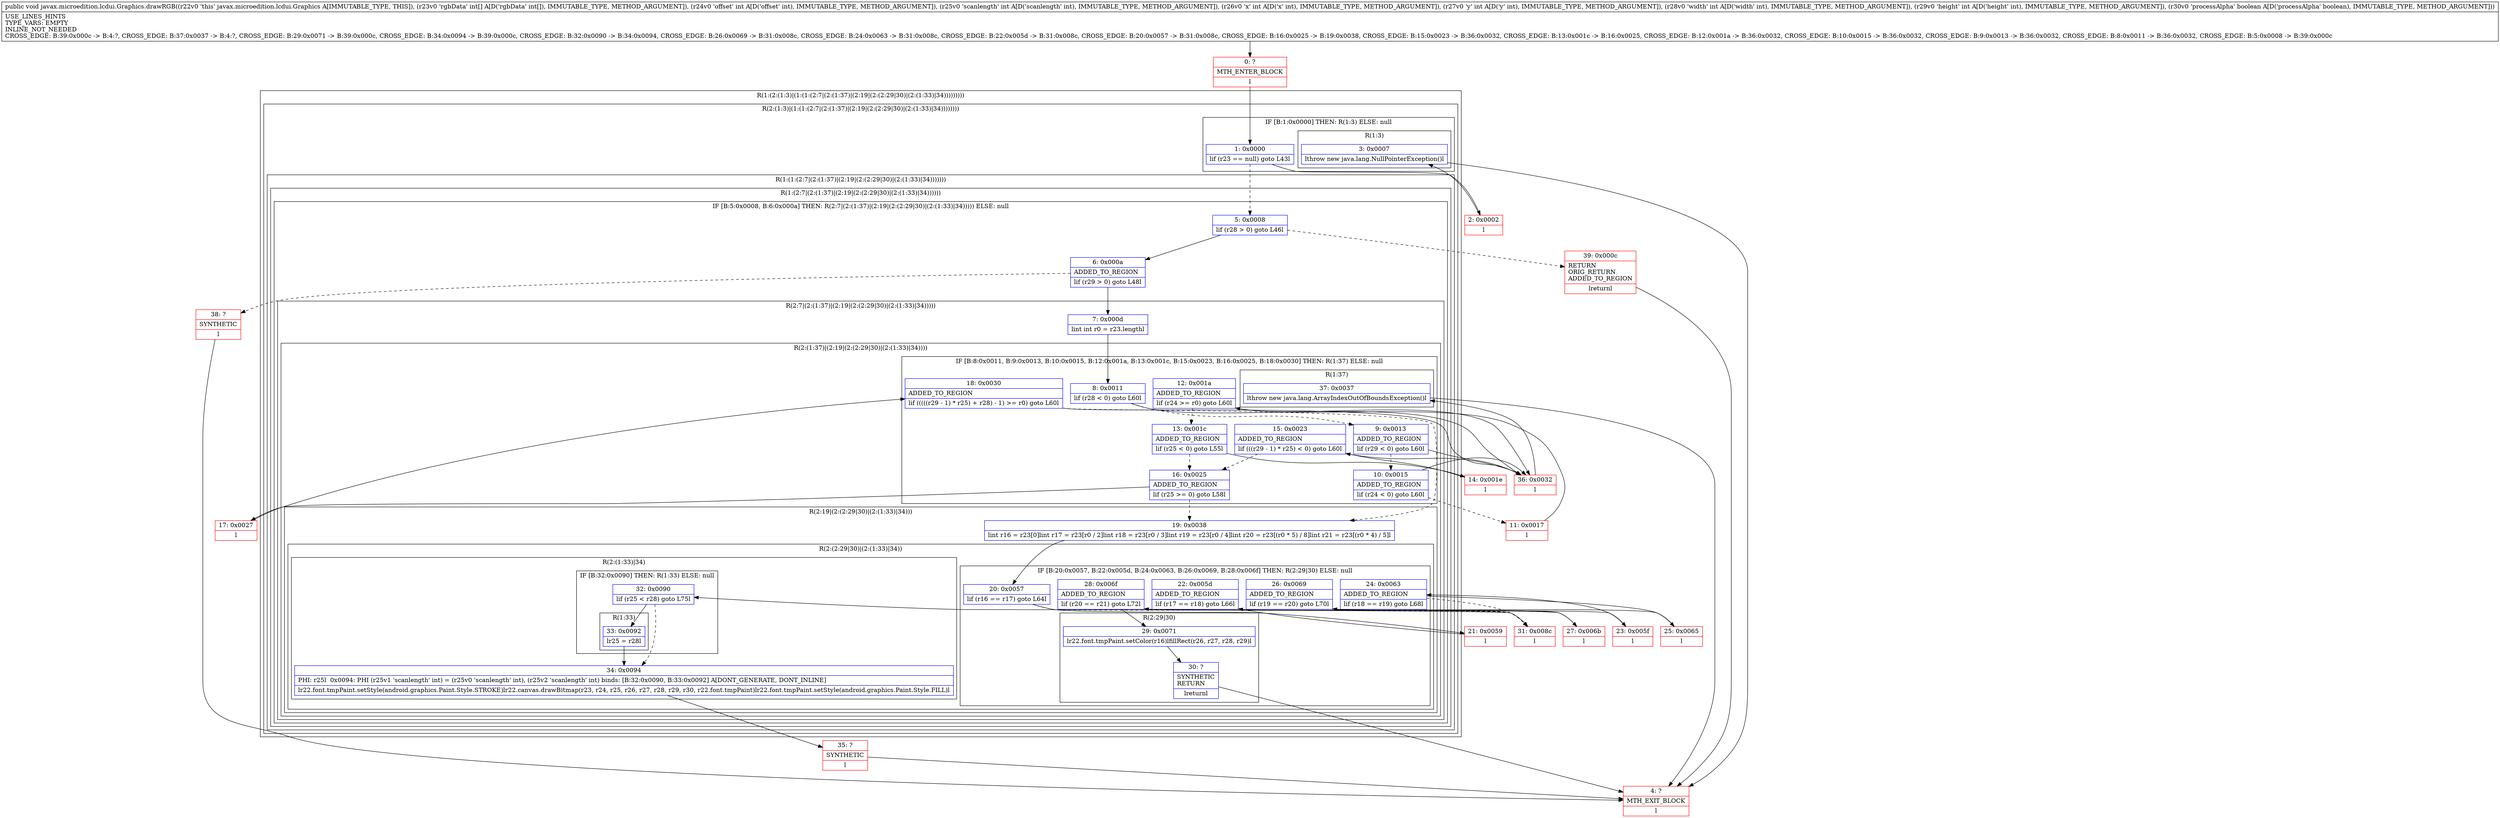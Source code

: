 digraph "CFG forjavax.microedition.lcdui.Graphics.drawRGB([IIIIIIIZ)V" {
subgraph cluster_Region_921634498 {
label = "R(1:(2:(1:3)|(1:(1:(2:7|(2:(1:37)|(2:19|(2:(2:29|30)|(2:(1:33)|34)))))))))";
node [shape=record,color=blue];
subgraph cluster_Region_1359695210 {
label = "R(2:(1:3)|(1:(1:(2:7|(2:(1:37)|(2:19|(2:(2:29|30)|(2:(1:33)|34))))))))";
node [shape=record,color=blue];
subgraph cluster_IfRegion_1299053058 {
label = "IF [B:1:0x0000] THEN: R(1:3) ELSE: null";
node [shape=record,color=blue];
Node_1 [shape=record,label="{1\:\ 0x0000|lif (r23 == null) goto L43l}"];
subgraph cluster_Region_116633462 {
label = "R(1:3)";
node [shape=record,color=blue];
Node_3 [shape=record,label="{3\:\ 0x0007|lthrow new java.lang.NullPointerException()l}"];
}
}
subgraph cluster_Region_1214541948 {
label = "R(1:(1:(2:7|(2:(1:37)|(2:19|(2:(2:29|30)|(2:(1:33)|34)))))))";
node [shape=record,color=blue];
subgraph cluster_Region_1133450247 {
label = "R(1:(2:7|(2:(1:37)|(2:19|(2:(2:29|30)|(2:(1:33)|34))))))";
node [shape=record,color=blue];
subgraph cluster_IfRegion_1636846494 {
label = "IF [B:5:0x0008, B:6:0x000a] THEN: R(2:7|(2:(1:37)|(2:19|(2:(2:29|30)|(2:(1:33)|34))))) ELSE: null";
node [shape=record,color=blue];
Node_5 [shape=record,label="{5\:\ 0x0008|lif (r28 \> 0) goto L46l}"];
Node_6 [shape=record,label="{6\:\ 0x000a|ADDED_TO_REGION\l|lif (r29 \> 0) goto L48l}"];
subgraph cluster_Region_1923110433 {
label = "R(2:7|(2:(1:37)|(2:19|(2:(2:29|30)|(2:(1:33)|34)))))";
node [shape=record,color=blue];
Node_7 [shape=record,label="{7\:\ 0x000d|lint int r0 = r23.lengthl}"];
subgraph cluster_Region_2047066309 {
label = "R(2:(1:37)|(2:19|(2:(2:29|30)|(2:(1:33)|34))))";
node [shape=record,color=blue];
subgraph cluster_IfRegion_1168058791 {
label = "IF [B:8:0x0011, B:9:0x0013, B:10:0x0015, B:12:0x001a, B:13:0x001c, B:15:0x0023, B:16:0x0025, B:18:0x0030] THEN: R(1:37) ELSE: null";
node [shape=record,color=blue];
Node_8 [shape=record,label="{8\:\ 0x0011|lif (r28 \< 0) goto L60l}"];
Node_9 [shape=record,label="{9\:\ 0x0013|ADDED_TO_REGION\l|lif (r29 \< 0) goto L60l}"];
Node_10 [shape=record,label="{10\:\ 0x0015|ADDED_TO_REGION\l|lif (r24 \< 0) goto L60l}"];
Node_12 [shape=record,label="{12\:\ 0x001a|ADDED_TO_REGION\l|lif (r24 \>= r0) goto L60l}"];
Node_13 [shape=record,label="{13\:\ 0x001c|ADDED_TO_REGION\l|lif (r25 \< 0) goto L55l}"];
Node_15 [shape=record,label="{15\:\ 0x0023|ADDED_TO_REGION\l|lif (((r29 \- 1) * r25) \< 0) goto L60l}"];
Node_16 [shape=record,label="{16\:\ 0x0025|ADDED_TO_REGION\l|lif (r25 \>= 0) goto L58l}"];
Node_18 [shape=record,label="{18\:\ 0x0030|ADDED_TO_REGION\l|lif (((((r29 \- 1) * r25) + r28) \- 1) \>= r0) goto L60l}"];
subgraph cluster_Region_286238825 {
label = "R(1:37)";
node [shape=record,color=blue];
Node_37 [shape=record,label="{37\:\ 0x0037|lthrow new java.lang.ArrayIndexOutOfBoundsException()l}"];
}
}
subgraph cluster_Region_1943813503 {
label = "R(2:19|(2:(2:29|30)|(2:(1:33)|34)))";
node [shape=record,color=blue];
Node_19 [shape=record,label="{19\:\ 0x0038|lint r16 = r23[0]lint r17 = r23[r0 \/ 2]lint r18 = r23[r0 \/ 3]lint r19 = r23[r0 \/ 4]lint r20 = r23[(r0 * 5) \/ 8]lint r21 = r23[(r0 * 4) \/ 5]l}"];
subgraph cluster_Region_706455907 {
label = "R(2:(2:29|30)|(2:(1:33)|34))";
node [shape=record,color=blue];
subgraph cluster_IfRegion_1656608403 {
label = "IF [B:20:0x0057, B:22:0x005d, B:24:0x0063, B:26:0x0069, B:28:0x006f] THEN: R(2:29|30) ELSE: null";
node [shape=record,color=blue];
Node_20 [shape=record,label="{20\:\ 0x0057|lif (r16 == r17) goto L64l}"];
Node_22 [shape=record,label="{22\:\ 0x005d|ADDED_TO_REGION\l|lif (r17 == r18) goto L66l}"];
Node_24 [shape=record,label="{24\:\ 0x0063|ADDED_TO_REGION\l|lif (r18 == r19) goto L68l}"];
Node_26 [shape=record,label="{26\:\ 0x0069|ADDED_TO_REGION\l|lif (r19 == r20) goto L70l}"];
Node_28 [shape=record,label="{28\:\ 0x006f|ADDED_TO_REGION\l|lif (r20 == r21) goto L72l}"];
subgraph cluster_Region_308053435 {
label = "R(2:29|30)";
node [shape=record,color=blue];
Node_29 [shape=record,label="{29\:\ 0x0071|lr22.font.tmpPaint.setColor(r16)lfillRect(r26, r27, r28, r29)l}"];
Node_30 [shape=record,label="{30\:\ ?|SYNTHETIC\lRETURN\l|lreturnl}"];
}
}
subgraph cluster_Region_1236589317 {
label = "R(2:(1:33)|34)";
node [shape=record,color=blue];
subgraph cluster_IfRegion_760561438 {
label = "IF [B:32:0x0090] THEN: R(1:33) ELSE: null";
node [shape=record,color=blue];
Node_32 [shape=record,label="{32\:\ 0x0090|lif (r25 \< r28) goto L75l}"];
subgraph cluster_Region_1098221117 {
label = "R(1:33)";
node [shape=record,color=blue];
Node_33 [shape=record,label="{33\:\ 0x0092|lr25 = r28l}"];
}
}
Node_34 [shape=record,label="{34\:\ 0x0094|PHI: r25l  0x0094: PHI (r25v1 'scanlength' int) = (r25v0 'scanlength' int), (r25v2 'scanlength' int) binds: [B:32:0x0090, B:33:0x0092] A[DONT_GENERATE, DONT_INLINE]\l|lr22.font.tmpPaint.setStyle(android.graphics.Paint.Style.STROKE)lr22.canvas.drawBitmap(r23, r24, r25, r26, r27, r28, r29, r30, r22.font.tmpPaint)lr22.font.tmpPaint.setStyle(android.graphics.Paint.Style.FILL)l}"];
}
}
}
}
}
}
}
}
}
}
Node_0 [shape=record,color=red,label="{0\:\ ?|MTH_ENTER_BLOCK\l|l}"];
Node_2 [shape=record,color=red,label="{2\:\ 0x0002|l}"];
Node_4 [shape=record,color=red,label="{4\:\ ?|MTH_EXIT_BLOCK\l|l}"];
Node_11 [shape=record,color=red,label="{11\:\ 0x0017|l}"];
Node_14 [shape=record,color=red,label="{14\:\ 0x001e|l}"];
Node_17 [shape=record,color=red,label="{17\:\ 0x0027|l}"];
Node_21 [shape=record,color=red,label="{21\:\ 0x0059|l}"];
Node_23 [shape=record,color=red,label="{23\:\ 0x005f|l}"];
Node_25 [shape=record,color=red,label="{25\:\ 0x0065|l}"];
Node_27 [shape=record,color=red,label="{27\:\ 0x006b|l}"];
Node_31 [shape=record,color=red,label="{31\:\ 0x008c|l}"];
Node_35 [shape=record,color=red,label="{35\:\ ?|SYNTHETIC\l|l}"];
Node_36 [shape=record,color=red,label="{36\:\ 0x0032|l}"];
Node_38 [shape=record,color=red,label="{38\:\ ?|SYNTHETIC\l|l}"];
Node_39 [shape=record,color=red,label="{39\:\ 0x000c|RETURN\lORIG_RETURN\lADDED_TO_REGION\l|lreturnl}"];
MethodNode[shape=record,label="{public void javax.microedition.lcdui.Graphics.drawRGB((r22v0 'this' javax.microedition.lcdui.Graphics A[IMMUTABLE_TYPE, THIS]), (r23v0 'rgbData' int[] A[D('rgbData' int[]), IMMUTABLE_TYPE, METHOD_ARGUMENT]), (r24v0 'offset' int A[D('offset' int), IMMUTABLE_TYPE, METHOD_ARGUMENT]), (r25v0 'scanlength' int A[D('scanlength' int), IMMUTABLE_TYPE, METHOD_ARGUMENT]), (r26v0 'x' int A[D('x' int), IMMUTABLE_TYPE, METHOD_ARGUMENT]), (r27v0 'y' int A[D('y' int), IMMUTABLE_TYPE, METHOD_ARGUMENT]), (r28v0 'width' int A[D('width' int), IMMUTABLE_TYPE, METHOD_ARGUMENT]), (r29v0 'height' int A[D('height' int), IMMUTABLE_TYPE, METHOD_ARGUMENT]), (r30v0 'processAlpha' boolean A[D('processAlpha' boolean), IMMUTABLE_TYPE, METHOD_ARGUMENT]))  | USE_LINES_HINTS\lTYPE_VARS: EMPTY\lINLINE_NOT_NEEDED\lCROSS_EDGE: B:39:0x000c \-\> B:4:?, CROSS_EDGE: B:37:0x0037 \-\> B:4:?, CROSS_EDGE: B:29:0x0071 \-\> B:39:0x000c, CROSS_EDGE: B:34:0x0094 \-\> B:39:0x000c, CROSS_EDGE: B:32:0x0090 \-\> B:34:0x0094, CROSS_EDGE: B:26:0x0069 \-\> B:31:0x008c, CROSS_EDGE: B:24:0x0063 \-\> B:31:0x008c, CROSS_EDGE: B:22:0x005d \-\> B:31:0x008c, CROSS_EDGE: B:20:0x0057 \-\> B:31:0x008c, CROSS_EDGE: B:16:0x0025 \-\> B:19:0x0038, CROSS_EDGE: B:15:0x0023 \-\> B:36:0x0032, CROSS_EDGE: B:13:0x001c \-\> B:16:0x0025, CROSS_EDGE: B:12:0x001a \-\> B:36:0x0032, CROSS_EDGE: B:10:0x0015 \-\> B:36:0x0032, CROSS_EDGE: B:9:0x0013 \-\> B:36:0x0032, CROSS_EDGE: B:8:0x0011 \-\> B:36:0x0032, CROSS_EDGE: B:5:0x0008 \-\> B:39:0x000c\l}"];
MethodNode -> Node_0;
Node_1 -> Node_2;
Node_1 -> Node_5[style=dashed];
Node_3 -> Node_4;
Node_5 -> Node_6;
Node_5 -> Node_39[style=dashed];
Node_6 -> Node_7;
Node_6 -> Node_38[style=dashed];
Node_7 -> Node_8;
Node_8 -> Node_9[style=dashed];
Node_8 -> Node_36;
Node_9 -> Node_10[style=dashed];
Node_9 -> Node_36;
Node_10 -> Node_11[style=dashed];
Node_10 -> Node_36;
Node_12 -> Node_13[style=dashed];
Node_12 -> Node_36;
Node_13 -> Node_14;
Node_13 -> Node_16[style=dashed];
Node_15 -> Node_16[style=dashed];
Node_15 -> Node_36;
Node_16 -> Node_17;
Node_16 -> Node_19[style=dashed];
Node_18 -> Node_36;
Node_18 -> Node_19[style=dashed];
Node_37 -> Node_4;
Node_19 -> Node_20;
Node_20 -> Node_21;
Node_20 -> Node_31[style=dashed];
Node_22 -> Node_23;
Node_22 -> Node_31[style=dashed];
Node_24 -> Node_25;
Node_24 -> Node_31[style=dashed];
Node_26 -> Node_27;
Node_26 -> Node_31[style=dashed];
Node_28 -> Node_29;
Node_28 -> Node_31[style=dashed];
Node_29 -> Node_30;
Node_30 -> Node_4;
Node_32 -> Node_33;
Node_32 -> Node_34[style=dashed];
Node_33 -> Node_34;
Node_34 -> Node_35;
Node_0 -> Node_1;
Node_2 -> Node_3;
Node_11 -> Node_12;
Node_14 -> Node_15;
Node_17 -> Node_18;
Node_21 -> Node_22;
Node_23 -> Node_24;
Node_25 -> Node_26;
Node_27 -> Node_28;
Node_31 -> Node_32;
Node_35 -> Node_4;
Node_36 -> Node_37;
Node_38 -> Node_4;
Node_39 -> Node_4;
}

